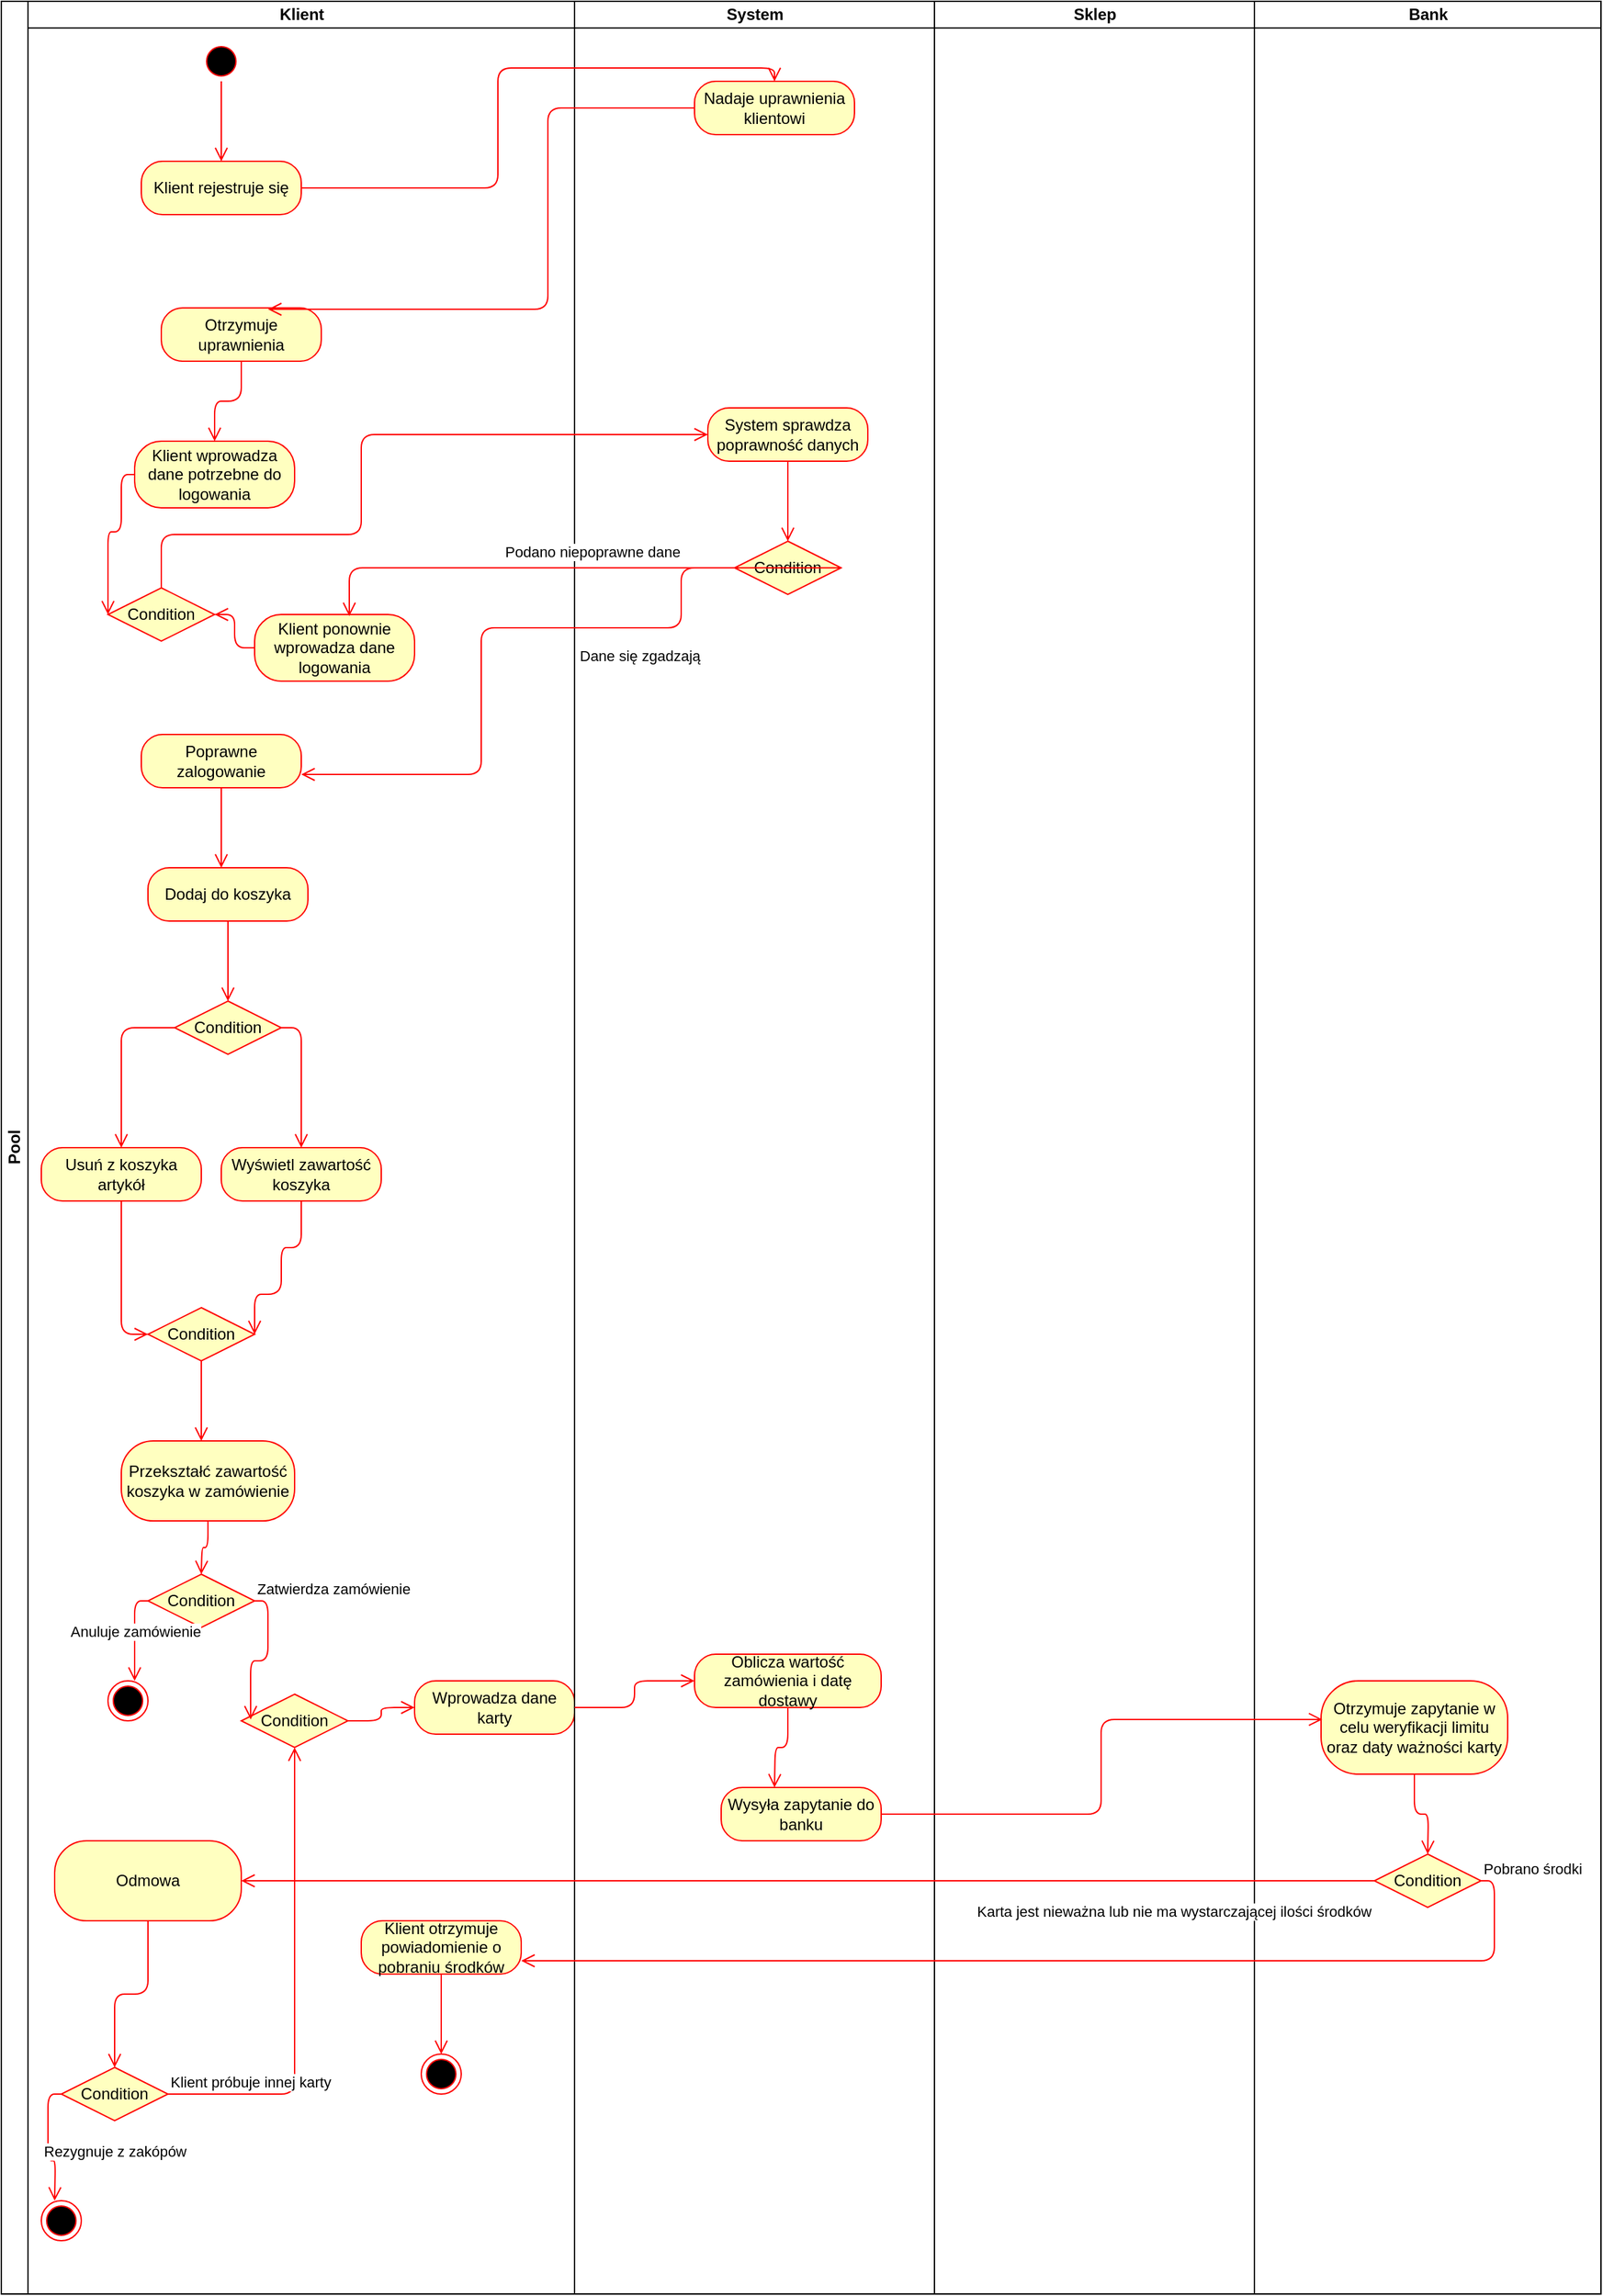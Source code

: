 <mxfile version="24.7.7">
  <diagram id="ZKlnUGB8dS89bE2ZUk5W" name="Strona-1">
    <mxGraphModel dx="2117" dy="522" grid="1" gridSize="10" guides="1" tooltips="1" connect="1" arrows="1" fold="1" page="1" pageScale="1" pageWidth="827" pageHeight="1169" math="0" shadow="0">
      <root>
        <mxCell id="0" />
        <mxCell id="1" parent="0" />
        <mxCell id="AzutiJ6y_Ast-hqMpQgA-1" value="Pool" style="swimlane;html=1;childLayout=stackLayout;resizeParent=1;resizeParentMax=0;startSize=20;horizontal=0;horizontalStack=1;" parent="1" vertex="1">
          <mxGeometry x="-290" y="10" width="1200" height="1720" as="geometry" />
        </mxCell>
        <mxCell id="AzutiJ6y_Ast-hqMpQgA-2" value="Klient" style="swimlane;html=1;startSize=20;" parent="AzutiJ6y_Ast-hqMpQgA-1" vertex="1">
          <mxGeometry x="20" width="410" height="1720" as="geometry" />
        </mxCell>
        <mxCell id="AzutiJ6y_Ast-hqMpQgA-6" value="" style="ellipse;html=1;shape=startState;fillColor=#000000;strokeColor=#ff0000;" parent="AzutiJ6y_Ast-hqMpQgA-2" vertex="1">
          <mxGeometry x="130" y="30" width="30" height="30" as="geometry" />
        </mxCell>
        <mxCell id="AzutiJ6y_Ast-hqMpQgA-7" value="" style="edgeStyle=orthogonalEdgeStyle;html=1;verticalAlign=bottom;endArrow=open;endSize=8;strokeColor=#ff0000;" parent="AzutiJ6y_Ast-hqMpQgA-2" source="AzutiJ6y_Ast-hqMpQgA-6" edge="1">
          <mxGeometry relative="1" as="geometry">
            <mxPoint x="145" y="120" as="targetPoint" />
          </mxGeometry>
        </mxCell>
        <mxCell id="AzutiJ6y_Ast-hqMpQgA-8" value="Klient rejestruje się" style="rounded=1;whiteSpace=wrap;html=1;arcSize=40;fontColor=#000000;fillColor=#ffffc0;strokeColor=#ff0000;" parent="AzutiJ6y_Ast-hqMpQgA-2" vertex="1">
          <mxGeometry x="85" y="120" width="120" height="40" as="geometry" />
        </mxCell>
        <mxCell id="AzutiJ6y_Ast-hqMpQgA-12" value="Otrzymuje uprawnienia" style="rounded=1;whiteSpace=wrap;html=1;arcSize=40;fontColor=#000000;fillColor=#ffffc0;strokeColor=#ff0000;" parent="AzutiJ6y_Ast-hqMpQgA-2" vertex="1">
          <mxGeometry x="100" y="230" width="120" height="40" as="geometry" />
        </mxCell>
        <mxCell id="AzutiJ6y_Ast-hqMpQgA-13" value="" style="edgeStyle=orthogonalEdgeStyle;html=1;verticalAlign=bottom;endArrow=open;endSize=8;strokeColor=#ff0000;entryX=0.5;entryY=0;entryDx=0;entryDy=0;" parent="AzutiJ6y_Ast-hqMpQgA-2" source="AzutiJ6y_Ast-hqMpQgA-12" target="AzutiJ6y_Ast-hqMpQgA-14" edge="1">
          <mxGeometry relative="1" as="geometry">
            <mxPoint x="160" y="330" as="targetPoint" />
          </mxGeometry>
        </mxCell>
        <mxCell id="AzutiJ6y_Ast-hqMpQgA-14" value="Klient wprowadza dane potrzebne do logowania" style="rounded=1;whiteSpace=wrap;html=1;arcSize=40;fontColor=#000000;fillColor=#ffffc0;strokeColor=#ff0000;" parent="AzutiJ6y_Ast-hqMpQgA-2" vertex="1">
          <mxGeometry x="80" y="330" width="120" height="50" as="geometry" />
        </mxCell>
        <mxCell id="AzutiJ6y_Ast-hqMpQgA-25" value="Condition" style="rhombus;whiteSpace=wrap;html=1;fillColor=#ffffc0;strokeColor=#ff0000;" parent="AzutiJ6y_Ast-hqMpQgA-2" vertex="1">
          <mxGeometry x="60" y="440" width="80" height="40" as="geometry" />
        </mxCell>
        <mxCell id="AzutiJ6y_Ast-hqMpQgA-28" value="Klient ponownie wprowadza dane logowania" style="rounded=1;whiteSpace=wrap;html=1;arcSize=40;fontColor=#000000;fillColor=#ffffc0;strokeColor=#ff0000;" parent="AzutiJ6y_Ast-hqMpQgA-2" vertex="1">
          <mxGeometry x="170" y="460" width="120" height="50" as="geometry" />
        </mxCell>
        <mxCell id="AzutiJ6y_Ast-hqMpQgA-29" value="" style="edgeStyle=orthogonalEdgeStyle;html=1;verticalAlign=bottom;endArrow=open;endSize=8;strokeColor=#ff0000;entryX=1;entryY=0.5;entryDx=0;entryDy=0;" parent="AzutiJ6y_Ast-hqMpQgA-2" source="AzutiJ6y_Ast-hqMpQgA-28" target="AzutiJ6y_Ast-hqMpQgA-25" edge="1">
          <mxGeometry relative="1" as="geometry">
            <mxPoint x="230" y="560" as="targetPoint" />
          </mxGeometry>
        </mxCell>
        <mxCell id="AzutiJ6y_Ast-hqMpQgA-31" value="" style="edgeStyle=orthogonalEdgeStyle;html=1;verticalAlign=bottom;endArrow=open;endSize=8;strokeColor=#ff0000;exitX=0;exitY=0.5;exitDx=0;exitDy=0;entryX=0;entryY=0.5;entryDx=0;entryDy=0;" parent="AzutiJ6y_Ast-hqMpQgA-2" source="AzutiJ6y_Ast-hqMpQgA-14" target="AzutiJ6y_Ast-hqMpQgA-25" edge="1">
          <mxGeometry relative="1" as="geometry">
            <mxPoint x="460" y="415" as="targetPoint" />
            <mxPoint x="460" y="355" as="sourcePoint" />
            <Array as="points">
              <mxPoint x="70" y="355" />
              <mxPoint x="70" y="398" />
              <mxPoint x="60" y="398" />
            </Array>
          </mxGeometry>
        </mxCell>
        <mxCell id="AzutiJ6y_Ast-hqMpQgA-33" value="Poprawne zalogowanie" style="rounded=1;whiteSpace=wrap;html=1;arcSize=40;fontColor=#000000;fillColor=#ffffc0;strokeColor=#ff0000;" parent="AzutiJ6y_Ast-hqMpQgA-2" vertex="1">
          <mxGeometry x="85" y="550" width="120" height="40" as="geometry" />
        </mxCell>
        <mxCell id="AzutiJ6y_Ast-hqMpQgA-34" value="" style="edgeStyle=orthogonalEdgeStyle;html=1;verticalAlign=bottom;endArrow=open;endSize=8;strokeColor=#ff0000;" parent="AzutiJ6y_Ast-hqMpQgA-2" source="AzutiJ6y_Ast-hqMpQgA-33" edge="1">
          <mxGeometry relative="1" as="geometry">
            <mxPoint x="145" y="650" as="targetPoint" />
          </mxGeometry>
        </mxCell>
        <mxCell id="AzutiJ6y_Ast-hqMpQgA-35" value="Dodaj do koszyka " style="rounded=1;whiteSpace=wrap;html=1;arcSize=40;fontColor=#000000;fillColor=#ffffc0;strokeColor=#ff0000;" parent="AzutiJ6y_Ast-hqMpQgA-2" vertex="1">
          <mxGeometry x="90" y="650" width="120" height="40" as="geometry" />
        </mxCell>
        <mxCell id="AzutiJ6y_Ast-hqMpQgA-36" value="" style="edgeStyle=orthogonalEdgeStyle;html=1;verticalAlign=bottom;endArrow=open;endSize=8;strokeColor=#ff0000;" parent="AzutiJ6y_Ast-hqMpQgA-2" source="AzutiJ6y_Ast-hqMpQgA-35" edge="1">
          <mxGeometry relative="1" as="geometry">
            <mxPoint x="150" y="750" as="targetPoint" />
          </mxGeometry>
        </mxCell>
        <mxCell id="AzutiJ6y_Ast-hqMpQgA-37" value="Condition" style="rhombus;whiteSpace=wrap;html=1;fillColor=#ffffc0;strokeColor=#ff0000;" parent="AzutiJ6y_Ast-hqMpQgA-2" vertex="1">
          <mxGeometry x="110" y="750" width="80" height="40" as="geometry" />
        </mxCell>
        <mxCell id="AzutiJ6y_Ast-hqMpQgA-40" value="Usuń z koszyka artykół" style="rounded=1;whiteSpace=wrap;html=1;arcSize=40;fontColor=#000000;fillColor=#ffffc0;strokeColor=#ff0000;" parent="AzutiJ6y_Ast-hqMpQgA-2" vertex="1">
          <mxGeometry x="10" y="860" width="120" height="40" as="geometry" />
        </mxCell>
        <mxCell id="AzutiJ6y_Ast-hqMpQgA-41" value="" style="edgeStyle=orthogonalEdgeStyle;html=1;verticalAlign=bottom;endArrow=open;endSize=8;strokeColor=#ff0000;entryX=0;entryY=0.5;entryDx=0;entryDy=0;" parent="AzutiJ6y_Ast-hqMpQgA-2" source="AzutiJ6y_Ast-hqMpQgA-40" target="AzutiJ6y_Ast-hqMpQgA-46" edge="1">
          <mxGeometry relative="1" as="geometry">
            <mxPoint x="70" y="960" as="targetPoint" />
          </mxGeometry>
        </mxCell>
        <mxCell id="AzutiJ6y_Ast-hqMpQgA-42" value="Wyświetl zawartość koszyka" style="rounded=1;whiteSpace=wrap;html=1;arcSize=40;fontColor=#000000;fillColor=#ffffc0;strokeColor=#ff0000;" parent="AzutiJ6y_Ast-hqMpQgA-2" vertex="1">
          <mxGeometry x="145" y="860" width="120" height="40" as="geometry" />
        </mxCell>
        <mxCell id="AzutiJ6y_Ast-hqMpQgA-43" value="" style="edgeStyle=orthogonalEdgeStyle;html=1;verticalAlign=bottom;endArrow=open;endSize=8;strokeColor=#ff0000;entryX=1;entryY=0.5;entryDx=0;entryDy=0;" parent="AzutiJ6y_Ast-hqMpQgA-2" source="AzutiJ6y_Ast-hqMpQgA-42" target="AzutiJ6y_Ast-hqMpQgA-46" edge="1">
          <mxGeometry relative="1" as="geometry">
            <mxPoint x="200" y="970" as="targetPoint" />
            <Array as="points">
              <mxPoint x="205" y="935" />
              <mxPoint x="190" y="935" />
              <mxPoint x="190" y="970" />
              <mxPoint x="170" y="970" />
            </Array>
          </mxGeometry>
        </mxCell>
        <mxCell id="AzutiJ6y_Ast-hqMpQgA-44" value="" style="edgeStyle=orthogonalEdgeStyle;html=1;verticalAlign=bottom;endArrow=open;endSize=8;strokeColor=#ff0000;exitX=0;exitY=0.5;exitDx=0;exitDy=0;" parent="AzutiJ6y_Ast-hqMpQgA-2" source="AzutiJ6y_Ast-hqMpQgA-37" target="AzutiJ6y_Ast-hqMpQgA-40" edge="1">
          <mxGeometry relative="1" as="geometry">
            <mxPoint x="80" y="970" as="targetPoint" />
            <mxPoint x="80" y="910" as="sourcePoint" />
          </mxGeometry>
        </mxCell>
        <mxCell id="AzutiJ6y_Ast-hqMpQgA-45" value="" style="edgeStyle=orthogonalEdgeStyle;html=1;verticalAlign=bottom;endArrow=open;endSize=8;strokeColor=#ff0000;exitX=1;exitY=0.5;exitDx=0;exitDy=0;" parent="AzutiJ6y_Ast-hqMpQgA-2" source="AzutiJ6y_Ast-hqMpQgA-37" target="AzutiJ6y_Ast-hqMpQgA-42" edge="1">
          <mxGeometry relative="1" as="geometry">
            <mxPoint x="90" y="980" as="targetPoint" />
            <mxPoint x="90" y="920" as="sourcePoint" />
          </mxGeometry>
        </mxCell>
        <mxCell id="AzutiJ6y_Ast-hqMpQgA-46" value="Condition" style="rhombus;whiteSpace=wrap;html=1;fillColor=#ffffc0;strokeColor=#ff0000;" parent="AzutiJ6y_Ast-hqMpQgA-2" vertex="1">
          <mxGeometry x="90" y="980" width="80" height="40" as="geometry" />
        </mxCell>
        <mxCell id="AzutiJ6y_Ast-hqMpQgA-50" value="Przekształć zawartość koszyka w zamówienie" style="rounded=1;whiteSpace=wrap;html=1;arcSize=40;fontColor=#000000;fillColor=#ffffc0;strokeColor=#ff0000;" parent="AzutiJ6y_Ast-hqMpQgA-2" vertex="1">
          <mxGeometry x="70" y="1080" width="130" height="60" as="geometry" />
        </mxCell>
        <mxCell id="AzutiJ6y_Ast-hqMpQgA-51" value="" style="edgeStyle=orthogonalEdgeStyle;html=1;verticalAlign=bottom;endArrow=open;endSize=8;strokeColor=#ff0000;" parent="AzutiJ6y_Ast-hqMpQgA-2" source="AzutiJ6y_Ast-hqMpQgA-50" edge="1">
          <mxGeometry relative="1" as="geometry">
            <mxPoint x="130" y="1180" as="targetPoint" />
          </mxGeometry>
        </mxCell>
        <mxCell id="AzutiJ6y_Ast-hqMpQgA-59" value="Condition" style="rhombus;whiteSpace=wrap;html=1;fillColor=#ffffc0;strokeColor=#ff0000;" parent="AzutiJ6y_Ast-hqMpQgA-2" vertex="1">
          <mxGeometry x="90" y="1180" width="80" height="40" as="geometry" />
        </mxCell>
        <mxCell id="AzutiJ6y_Ast-hqMpQgA-61" value="Anuluje zamówienie" style="edgeStyle=orthogonalEdgeStyle;html=1;align=left;verticalAlign=top;endArrow=open;endSize=8;strokeColor=#ff0000;exitX=0;exitY=0.5;exitDx=0;exitDy=0;" parent="AzutiJ6y_Ast-hqMpQgA-2" source="AzutiJ6y_Ast-hqMpQgA-59" edge="1">
          <mxGeometry x="-0.429" y="-50" relative="1" as="geometry">
            <mxPoint x="80" y="1260" as="targetPoint" />
            <mxPoint as="offset" />
          </mxGeometry>
        </mxCell>
        <mxCell id="AzutiJ6y_Ast-hqMpQgA-62" value="" style="ellipse;html=1;shape=endState;fillColor=#000000;strokeColor=#ff0000;" parent="AzutiJ6y_Ast-hqMpQgA-2" vertex="1">
          <mxGeometry x="60" y="1260" width="30" height="30" as="geometry" />
        </mxCell>
        <mxCell id="AzutiJ6y_Ast-hqMpQgA-63" value="Wprowadza dane karty" style="rounded=1;whiteSpace=wrap;html=1;arcSize=40;fontColor=#000000;fillColor=#ffffc0;strokeColor=#ff0000;" parent="AzutiJ6y_Ast-hqMpQgA-2" vertex="1">
          <mxGeometry x="290" y="1260" width="120" height="40" as="geometry" />
        </mxCell>
        <mxCell id="AzutiJ6y_Ast-hqMpQgA-72" value="Odmowa" style="rounded=1;whiteSpace=wrap;html=1;arcSize=40;fontColor=#000000;fillColor=#ffffc0;strokeColor=#ff0000;" parent="AzutiJ6y_Ast-hqMpQgA-2" vertex="1">
          <mxGeometry x="20" y="1380" width="140" height="60" as="geometry" />
        </mxCell>
        <mxCell id="AzutiJ6y_Ast-hqMpQgA-73" value="" style="edgeStyle=orthogonalEdgeStyle;html=1;verticalAlign=bottom;endArrow=open;endSize=8;strokeColor=#ff0000;entryX=0.5;entryY=0;entryDx=0;entryDy=0;" parent="AzutiJ6y_Ast-hqMpQgA-2" source="AzutiJ6y_Ast-hqMpQgA-72" target="AzutiJ6y_Ast-hqMpQgA-79" edge="1">
          <mxGeometry relative="1" as="geometry">
            <mxPoint x="100" y="1510" as="targetPoint" />
            <Array as="points" />
          </mxGeometry>
        </mxCell>
        <mxCell id="AzutiJ6y_Ast-hqMpQgA-76" value="Klient otrzymuje powiadomienie o pobraniu środków" style="rounded=1;whiteSpace=wrap;html=1;arcSize=40;fontColor=#000000;fillColor=#ffffc0;strokeColor=#ff0000;" parent="AzutiJ6y_Ast-hqMpQgA-2" vertex="1">
          <mxGeometry x="250" y="1440" width="120" height="40" as="geometry" />
        </mxCell>
        <mxCell id="AzutiJ6y_Ast-hqMpQgA-77" value="" style="edgeStyle=orthogonalEdgeStyle;html=1;verticalAlign=bottom;endArrow=open;endSize=8;strokeColor=#ff0000;" parent="AzutiJ6y_Ast-hqMpQgA-2" source="AzutiJ6y_Ast-hqMpQgA-76" edge="1">
          <mxGeometry relative="1" as="geometry">
            <mxPoint x="310" y="1540" as="targetPoint" />
          </mxGeometry>
        </mxCell>
        <mxCell id="AzutiJ6y_Ast-hqMpQgA-78" value="" style="ellipse;html=1;shape=endState;fillColor=#000000;strokeColor=#ff0000;" parent="AzutiJ6y_Ast-hqMpQgA-2" vertex="1">
          <mxGeometry x="295" y="1540" width="30" height="30" as="geometry" />
        </mxCell>
        <mxCell id="AzutiJ6y_Ast-hqMpQgA-79" value="Condition" style="rhombus;whiteSpace=wrap;html=1;fillColor=#ffffc0;strokeColor=#ff0000;" parent="AzutiJ6y_Ast-hqMpQgA-2" vertex="1">
          <mxGeometry x="25" y="1550" width="80" height="40" as="geometry" />
        </mxCell>
        <mxCell id="AzutiJ6y_Ast-hqMpQgA-80" value="Klient próbuje innej karty" style="edgeStyle=orthogonalEdgeStyle;html=1;align=left;verticalAlign=bottom;endArrow=open;endSize=8;strokeColor=#ff0000;entryX=0.5;entryY=1;entryDx=0;entryDy=0;" parent="AzutiJ6y_Ast-hqMpQgA-2" source="AzutiJ6y_Ast-hqMpQgA-79" target="AzutiJ6y_Ast-hqMpQgA-84" edge="1">
          <mxGeometry x="-1" relative="1" as="geometry">
            <mxPoint x="205" y="1610" as="targetPoint" />
          </mxGeometry>
        </mxCell>
        <mxCell id="AzutiJ6y_Ast-hqMpQgA-81" value="Rezygnuje z zakópów" style="edgeStyle=orthogonalEdgeStyle;html=1;align=left;verticalAlign=top;endArrow=open;endSize=8;strokeColor=#ff0000;exitX=0;exitY=0.5;exitDx=0;exitDy=0;" parent="AzutiJ6y_Ast-hqMpQgA-2" source="AzutiJ6y_Ast-hqMpQgA-79" edge="1">
          <mxGeometry x="-0.158" y="-5" relative="1" as="geometry">
            <mxPoint x="20" y="1650" as="targetPoint" />
            <mxPoint as="offset" />
          </mxGeometry>
        </mxCell>
        <mxCell id="AzutiJ6y_Ast-hqMpQgA-82" value="" style="ellipse;html=1;shape=endState;fillColor=#000000;strokeColor=#ff0000;" parent="AzutiJ6y_Ast-hqMpQgA-2" vertex="1">
          <mxGeometry x="10" y="1650" width="30" height="30" as="geometry" />
        </mxCell>
        <mxCell id="AzutiJ6y_Ast-hqMpQgA-84" value="Condition" style="rhombus;whiteSpace=wrap;html=1;fillColor=#ffffc0;strokeColor=#ff0000;" parent="AzutiJ6y_Ast-hqMpQgA-2" vertex="1">
          <mxGeometry x="160" y="1270" width="80" height="40" as="geometry" />
        </mxCell>
        <mxCell id="AzutiJ6y_Ast-hqMpQgA-60" value="Zatwierdza zamówienie" style="edgeStyle=orthogonalEdgeStyle;html=1;align=left;verticalAlign=bottom;endArrow=open;endSize=8;strokeColor=#ff0000;entryX=0.088;entryY=0.475;entryDx=0;entryDy=0;entryPerimeter=0;exitX=1;exitY=0.5;exitDx=0;exitDy=0;" parent="AzutiJ6y_Ast-hqMpQgA-2" source="AzutiJ6y_Ast-hqMpQgA-59" target="AzutiJ6y_Ast-hqMpQgA-84" edge="1">
          <mxGeometry x="-1" relative="1" as="geometry">
            <mxPoint x="335" y="1260" as="targetPoint" />
          </mxGeometry>
        </mxCell>
        <mxCell id="AzutiJ6y_Ast-hqMpQgA-87" value="" style="edgeStyle=orthogonalEdgeStyle;html=1;verticalAlign=bottom;endArrow=open;endSize=8;strokeColor=#ff0000;entryX=0;entryY=0.5;entryDx=0;entryDy=0;exitX=1;exitY=0.5;exitDx=0;exitDy=0;" parent="AzutiJ6y_Ast-hqMpQgA-2" source="AzutiJ6y_Ast-hqMpQgA-84" target="AzutiJ6y_Ast-hqMpQgA-63" edge="1">
          <mxGeometry relative="1" as="geometry">
            <mxPoint x="110" y="1000" as="targetPoint" />
            <mxPoint x="110" y="940" as="sourcePoint" />
          </mxGeometry>
        </mxCell>
        <mxCell id="AzutiJ6y_Ast-hqMpQgA-3" value="System" style="swimlane;html=1;startSize=20;" parent="AzutiJ6y_Ast-hqMpQgA-1" vertex="1">
          <mxGeometry x="430" width="270" height="1720" as="geometry" />
        </mxCell>
        <mxCell id="AzutiJ6y_Ast-hqMpQgA-10" value="Nadaje uprawnienia klientowi" style="rounded=1;whiteSpace=wrap;html=1;arcSize=40;fontColor=#000000;fillColor=#ffffc0;strokeColor=#ff0000;" parent="AzutiJ6y_Ast-hqMpQgA-3" vertex="1">
          <mxGeometry x="90" y="60" width="120" height="40" as="geometry" />
        </mxCell>
        <mxCell id="AzutiJ6y_Ast-hqMpQgA-16" value="System sprawdza poprawność danych" style="rounded=1;whiteSpace=wrap;html=1;arcSize=40;fontColor=#000000;fillColor=#ffffc0;strokeColor=#ff0000;" parent="AzutiJ6y_Ast-hqMpQgA-3" vertex="1">
          <mxGeometry x="100" y="305" width="120" height="40" as="geometry" />
        </mxCell>
        <mxCell id="AzutiJ6y_Ast-hqMpQgA-17" value="" style="edgeStyle=orthogonalEdgeStyle;html=1;verticalAlign=bottom;endArrow=open;endSize=8;strokeColor=#ff0000;" parent="AzutiJ6y_Ast-hqMpQgA-3" source="AzutiJ6y_Ast-hqMpQgA-16" edge="1">
          <mxGeometry relative="1" as="geometry">
            <mxPoint x="160" y="405" as="targetPoint" />
          </mxGeometry>
        </mxCell>
        <mxCell id="AzutiJ6y_Ast-hqMpQgA-22" value="Condition" style="rhombus;whiteSpace=wrap;html=1;fillColor=#ffffc0;strokeColor=#ff0000;" parent="AzutiJ6y_Ast-hqMpQgA-3" vertex="1">
          <mxGeometry x="120" y="405" width="80" height="40" as="geometry" />
        </mxCell>
        <mxCell id="AzutiJ6y_Ast-hqMpQgA-57" value="Oblicza wartość zamówienia i datę dostawy" style="rounded=1;whiteSpace=wrap;html=1;arcSize=40;fontColor=#000000;fillColor=#ffffc0;strokeColor=#ff0000;" parent="AzutiJ6y_Ast-hqMpQgA-3" vertex="1">
          <mxGeometry x="90" y="1240" width="140" height="40" as="geometry" />
        </mxCell>
        <mxCell id="AzutiJ6y_Ast-hqMpQgA-58" value="" style="edgeStyle=orthogonalEdgeStyle;html=1;verticalAlign=bottom;endArrow=open;endSize=8;strokeColor=#ff0000;" parent="AzutiJ6y_Ast-hqMpQgA-3" source="AzutiJ6y_Ast-hqMpQgA-57" edge="1">
          <mxGeometry relative="1" as="geometry">
            <mxPoint x="150" y="1340" as="targetPoint" />
          </mxGeometry>
        </mxCell>
        <mxCell id="AzutiJ6y_Ast-hqMpQgA-65" value="Wysyła zapytanie do banku" style="rounded=1;whiteSpace=wrap;html=1;arcSize=40;fontColor=#000000;fillColor=#ffffc0;strokeColor=#ff0000;" parent="AzutiJ6y_Ast-hqMpQgA-3" vertex="1">
          <mxGeometry x="110" y="1340" width="120" height="40" as="geometry" />
        </mxCell>
        <mxCell id="AzutiJ6y_Ast-hqMpQgA-4" value="Sklep" style="swimlane;html=1;startSize=20;" parent="AzutiJ6y_Ast-hqMpQgA-1" vertex="1">
          <mxGeometry x="700" width="240" height="1720" as="geometry" />
        </mxCell>
        <mxCell id="AzutiJ6y_Ast-hqMpQgA-5" value="Bank" style="swimlane;html=1;startSize=20;" parent="AzutiJ6y_Ast-hqMpQgA-1" vertex="1">
          <mxGeometry x="940" width="260" height="1720" as="geometry" />
        </mxCell>
        <mxCell id="AzutiJ6y_Ast-hqMpQgA-67" value="Otrzymuje zapytanie w celu weryfikacji limitu oraz daty ważności karty " style="rounded=1;whiteSpace=wrap;html=1;arcSize=40;fontColor=#000000;fillColor=#ffffc0;strokeColor=#ff0000;" parent="AzutiJ6y_Ast-hqMpQgA-5" vertex="1">
          <mxGeometry x="50" y="1260" width="140" height="70" as="geometry" />
        </mxCell>
        <mxCell id="AzutiJ6y_Ast-hqMpQgA-68" value="" style="edgeStyle=orthogonalEdgeStyle;html=1;verticalAlign=bottom;endArrow=open;endSize=8;strokeColor=#ff0000;" parent="AzutiJ6y_Ast-hqMpQgA-5" source="AzutiJ6y_Ast-hqMpQgA-67" edge="1">
          <mxGeometry relative="1" as="geometry">
            <mxPoint x="130" y="1390" as="targetPoint" />
          </mxGeometry>
        </mxCell>
        <mxCell id="AzutiJ6y_Ast-hqMpQgA-69" value="Condition" style="rhombus;whiteSpace=wrap;html=1;fillColor=#ffffc0;strokeColor=#ff0000;" parent="AzutiJ6y_Ast-hqMpQgA-5" vertex="1">
          <mxGeometry x="90" y="1390" width="80" height="40" as="geometry" />
        </mxCell>
        <mxCell id="AzutiJ6y_Ast-hqMpQgA-9" value="" style="edgeStyle=orthogonalEdgeStyle;html=1;verticalAlign=bottom;endArrow=open;endSize=8;strokeColor=#ff0000;entryX=0.5;entryY=0;entryDx=0;entryDy=0;" parent="AzutiJ6y_Ast-hqMpQgA-1" source="AzutiJ6y_Ast-hqMpQgA-8" target="AzutiJ6y_Ast-hqMpQgA-10" edge="1">
          <mxGeometry relative="1" as="geometry">
            <mxPoint x="165" y="220" as="targetPoint" />
          </mxGeometry>
        </mxCell>
        <mxCell id="AzutiJ6y_Ast-hqMpQgA-11" value="" style="edgeStyle=orthogonalEdgeStyle;html=1;verticalAlign=bottom;endArrow=open;endSize=8;strokeColor=#ff0000;entryX=0.667;entryY=0.025;entryDx=0;entryDy=0;entryPerimeter=0;" parent="AzutiJ6y_Ast-hqMpQgA-1" source="AzutiJ6y_Ast-hqMpQgA-10" target="AzutiJ6y_Ast-hqMpQgA-12" edge="1">
          <mxGeometry relative="1" as="geometry">
            <mxPoint x="460" y="220" as="targetPoint" />
            <Array as="points">
              <mxPoint x="410" y="231" />
            </Array>
          </mxGeometry>
        </mxCell>
        <mxCell id="AzutiJ6y_Ast-hqMpQgA-15" value="" style="edgeStyle=orthogonalEdgeStyle;html=1;verticalAlign=bottom;endArrow=open;endSize=8;strokeColor=#ff0000;entryX=0;entryY=0.5;entryDx=0;entryDy=0;exitX=0.5;exitY=0;exitDx=0;exitDy=0;" parent="AzutiJ6y_Ast-hqMpQgA-1" source="AzutiJ6y_Ast-hqMpQgA-25" target="AzutiJ6y_Ast-hqMpQgA-16" edge="1">
          <mxGeometry relative="1" as="geometry">
            <mxPoint x="190" y="430" as="targetPoint" />
            <mxPoint x="280" y="360" as="sourcePoint" />
            <Array as="points">
              <mxPoint x="120" y="400" />
              <mxPoint x="270" y="400" />
              <mxPoint x="270" y="325" />
            </Array>
          </mxGeometry>
        </mxCell>
        <mxCell id="AzutiJ6y_Ast-hqMpQgA-24" value="Podano niepoprawne dane" style="edgeStyle=orthogonalEdgeStyle;html=1;align=left;verticalAlign=top;endArrow=open;endSize=8;strokeColor=#ff0000;exitX=0;exitY=0.5;exitDx=0;exitDy=0;entryX=0.592;entryY=0.025;entryDx=0;entryDy=0;entryPerimeter=0;" parent="AzutiJ6y_Ast-hqMpQgA-1" source="AzutiJ6y_Ast-hqMpQgA-22" target="AzutiJ6y_Ast-hqMpQgA-28" edge="1">
          <mxGeometry x="0.072" y="-25" relative="1" as="geometry">
            <mxPoint x="270" y="460" as="targetPoint" />
            <mxPoint as="offset" />
          </mxGeometry>
        </mxCell>
        <mxCell id="AzutiJ6y_Ast-hqMpQgA-23" value="Dane się zgadzają" style="edgeStyle=orthogonalEdgeStyle;html=1;align=left;verticalAlign=bottom;endArrow=open;endSize=8;strokeColor=#ff0000;entryX=1;entryY=0.75;entryDx=0;entryDy=0;exitX=1;exitY=0.5;exitDx=0;exitDy=0;" parent="AzutiJ6y_Ast-hqMpQgA-1" source="AzutiJ6y_Ast-hqMpQgA-22" target="AzutiJ6y_Ast-hqMpQgA-33" edge="1">
          <mxGeometry x="-0.132" y="30" relative="1" as="geometry">
            <mxPoint x="610" y="425" as="targetPoint" />
            <Array as="points">
              <mxPoint x="510" y="470" />
              <mxPoint x="360" y="470" />
              <mxPoint x="360" y="580" />
            </Array>
            <mxPoint as="offset" />
          </mxGeometry>
        </mxCell>
        <mxCell id="AzutiJ6y_Ast-hqMpQgA-64" value="" style="edgeStyle=orthogonalEdgeStyle;html=1;verticalAlign=bottom;endArrow=open;endSize=8;strokeColor=#ff0000;entryX=0;entryY=0.5;entryDx=0;entryDy=0;" parent="AzutiJ6y_Ast-hqMpQgA-1" source="AzutiJ6y_Ast-hqMpQgA-63" target="AzutiJ6y_Ast-hqMpQgA-57" edge="1">
          <mxGeometry relative="1" as="geometry">
            <mxPoint x="370" y="1360" as="targetPoint" />
          </mxGeometry>
        </mxCell>
        <mxCell id="AzutiJ6y_Ast-hqMpQgA-66" value="" style="edgeStyle=orthogonalEdgeStyle;html=1;verticalAlign=bottom;endArrow=open;endSize=8;strokeColor=#ff0000;entryX=0.007;entryY=0.414;entryDx=0;entryDy=0;entryPerimeter=0;" parent="AzutiJ6y_Ast-hqMpQgA-1" source="AzutiJ6y_Ast-hqMpQgA-65" target="AzutiJ6y_Ast-hqMpQgA-67" edge="1">
          <mxGeometry relative="1" as="geometry">
            <mxPoint x="600" y="1440" as="targetPoint" />
          </mxGeometry>
        </mxCell>
        <mxCell id="AzutiJ6y_Ast-hqMpQgA-71" value="Karta jest nieważna lub nie ma wystarczającej ilości środków" style="edgeStyle=orthogonalEdgeStyle;html=1;align=left;verticalAlign=top;endArrow=open;endSize=8;strokeColor=#ff0000;exitX=0;exitY=0.5;exitDx=0;exitDy=0;" parent="AzutiJ6y_Ast-hqMpQgA-1" source="AzutiJ6y_Ast-hqMpQgA-69" target="AzutiJ6y_Ast-hqMpQgA-72" edge="1">
          <mxGeometry x="-0.294" y="10" relative="1" as="geometry">
            <mxPoint x="360" y="1420" as="targetPoint" />
            <mxPoint as="offset" />
          </mxGeometry>
        </mxCell>
        <mxCell id="AzutiJ6y_Ast-hqMpQgA-70" value="Pobrano środki" style="edgeStyle=orthogonalEdgeStyle;html=1;align=left;verticalAlign=bottom;endArrow=open;endSize=8;strokeColor=#ff0000;exitX=1;exitY=0.5;exitDx=0;exitDy=0;" parent="AzutiJ6y_Ast-hqMpQgA-1" source="AzutiJ6y_Ast-hqMpQgA-69" target="AzutiJ6y_Ast-hqMpQgA-76" edge="1">
          <mxGeometry x="-1" relative="1" as="geometry">
            <mxPoint x="1210" y="1410" as="targetPoint" />
            <Array as="points">
              <mxPoint x="1120" y="1410" />
              <mxPoint x="1120" y="1470" />
            </Array>
          </mxGeometry>
        </mxCell>
        <mxCell id="AzutiJ6y_Ast-hqMpQgA-49" value="" style="edgeStyle=orthogonalEdgeStyle;html=1;verticalAlign=bottom;endArrow=open;endSize=8;strokeColor=#ff0000;exitX=0.5;exitY=1;exitDx=0;exitDy=0;" parent="1" source="AzutiJ6y_Ast-hqMpQgA-46" edge="1">
          <mxGeometry relative="1" as="geometry">
            <mxPoint x="-140" y="1090" as="targetPoint" />
            <mxPoint x="-170" y="940" as="sourcePoint" />
          </mxGeometry>
        </mxCell>
      </root>
    </mxGraphModel>
  </diagram>
</mxfile>
